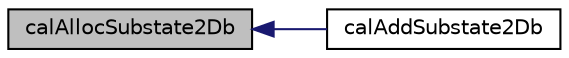 digraph "calAllocSubstate2Db"
{
  edge [fontname="Helvetica",fontsize="10",labelfontname="Helvetica",labelfontsize="10"];
  node [fontname="Helvetica",fontsize="10",shape=record];
  rankdir="LR";
  Node1 [label="calAllocSubstate2Db",height=0.2,width=0.4,color="black", fillcolor="grey75", style="filled" fontcolor="black"];
  Node1 -> Node2 [dir="back",color="midnightblue",fontsize="10",style="solid",fontname="Helvetica"];
  Node2 [label="calAddSubstate2Db",height=0.2,width=0.4,color="black", fillcolor="white", style="filled",URL="$cal2_d_8h.html#a5d827aceb607bf23f7ca1fc6f5b0f805",tooltip="Creates and adds a new byte substate to CALModel2D::pQb_array and return a pointer to it..."];
}
